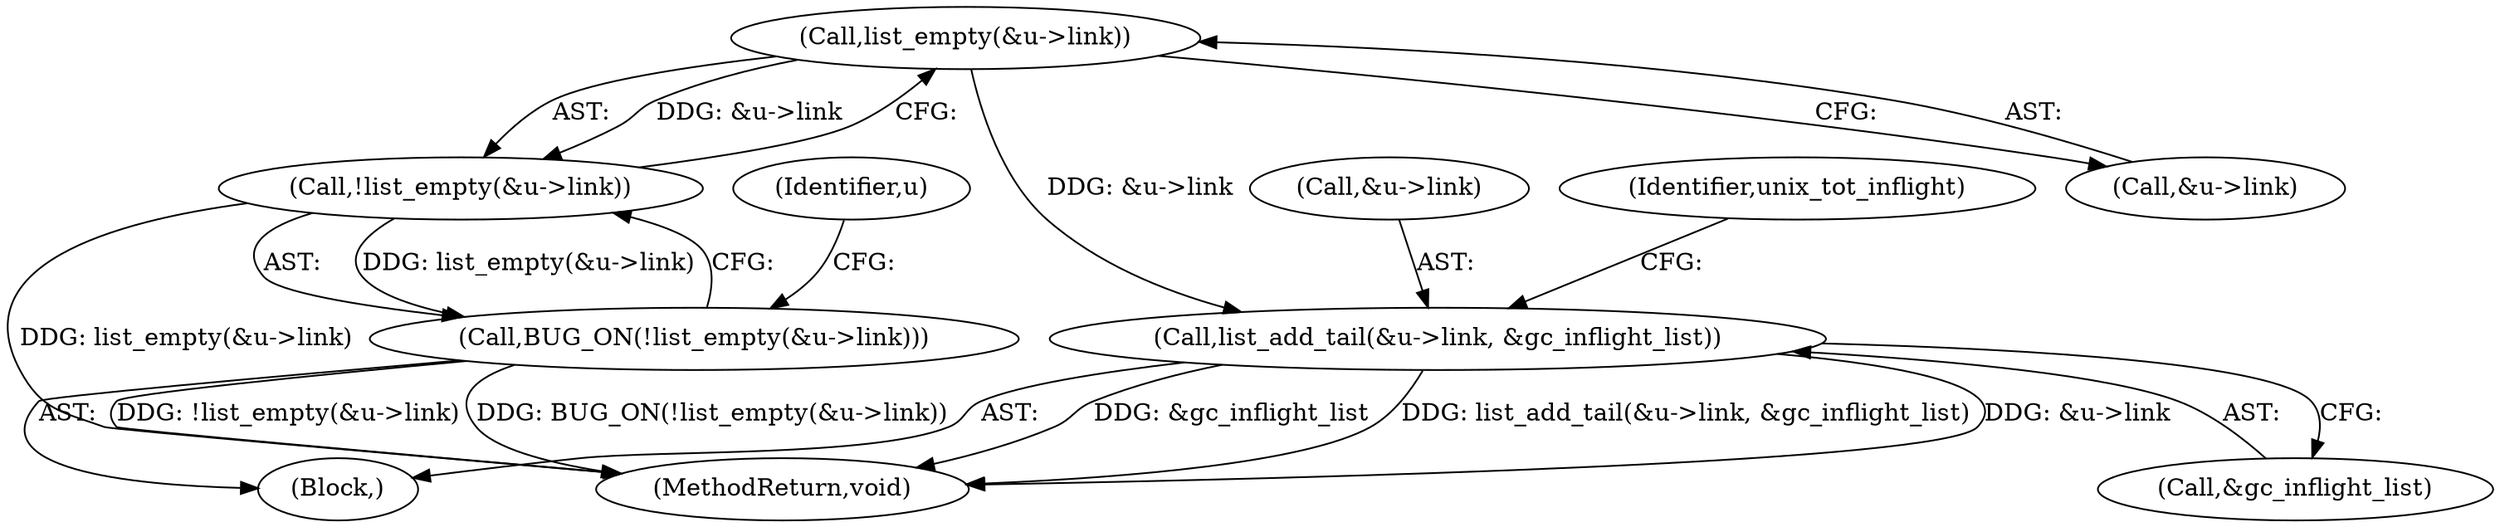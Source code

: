 digraph "0_linux_712f4aad406bb1ed67f3f98d04c044191f0ff593_0@pointer" {
"1000130" [label="(Call,list_empty(&u->link))"];
"1000129" [label="(Call,!list_empty(&u->link))"];
"1000128" [label="(Call,BUG_ON(!list_empty(&u->link)))"];
"1000135" [label="(Call,list_add_tail(&u->link, &gc_inflight_list))"];
"1000135" [label="(Call,list_add_tail(&u->link, &gc_inflight_list))"];
"1000155" [label="(MethodReturn,void)"];
"1000138" [label="(Identifier,u)"];
"1000130" [label="(Call,list_empty(&u->link))"];
"1000136" [label="(Call,&u->link)"];
"1000140" [label="(Call,&gc_inflight_list)"];
"1000151" [label="(Identifier,unix_tot_inflight)"];
"1000128" [label="(Call,BUG_ON(!list_empty(&u->link)))"];
"1000129" [label="(Call,!list_empty(&u->link))"];
"1000131" [label="(Call,&u->link)"];
"1000127" [label="(Block,)"];
"1000130" -> "1000129"  [label="AST: "];
"1000130" -> "1000131"  [label="CFG: "];
"1000131" -> "1000130"  [label="AST: "];
"1000129" -> "1000130"  [label="CFG: "];
"1000130" -> "1000129"  [label="DDG: &u->link"];
"1000130" -> "1000135"  [label="DDG: &u->link"];
"1000129" -> "1000128"  [label="AST: "];
"1000128" -> "1000129"  [label="CFG: "];
"1000129" -> "1000155"  [label="DDG: list_empty(&u->link)"];
"1000129" -> "1000128"  [label="DDG: list_empty(&u->link)"];
"1000128" -> "1000127"  [label="AST: "];
"1000138" -> "1000128"  [label="CFG: "];
"1000128" -> "1000155"  [label="DDG: BUG_ON(!list_empty(&u->link))"];
"1000128" -> "1000155"  [label="DDG: !list_empty(&u->link)"];
"1000135" -> "1000127"  [label="AST: "];
"1000135" -> "1000140"  [label="CFG: "];
"1000136" -> "1000135"  [label="AST: "];
"1000140" -> "1000135"  [label="AST: "];
"1000151" -> "1000135"  [label="CFG: "];
"1000135" -> "1000155"  [label="DDG: &gc_inflight_list"];
"1000135" -> "1000155"  [label="DDG: list_add_tail(&u->link, &gc_inflight_list)"];
"1000135" -> "1000155"  [label="DDG: &u->link"];
}
